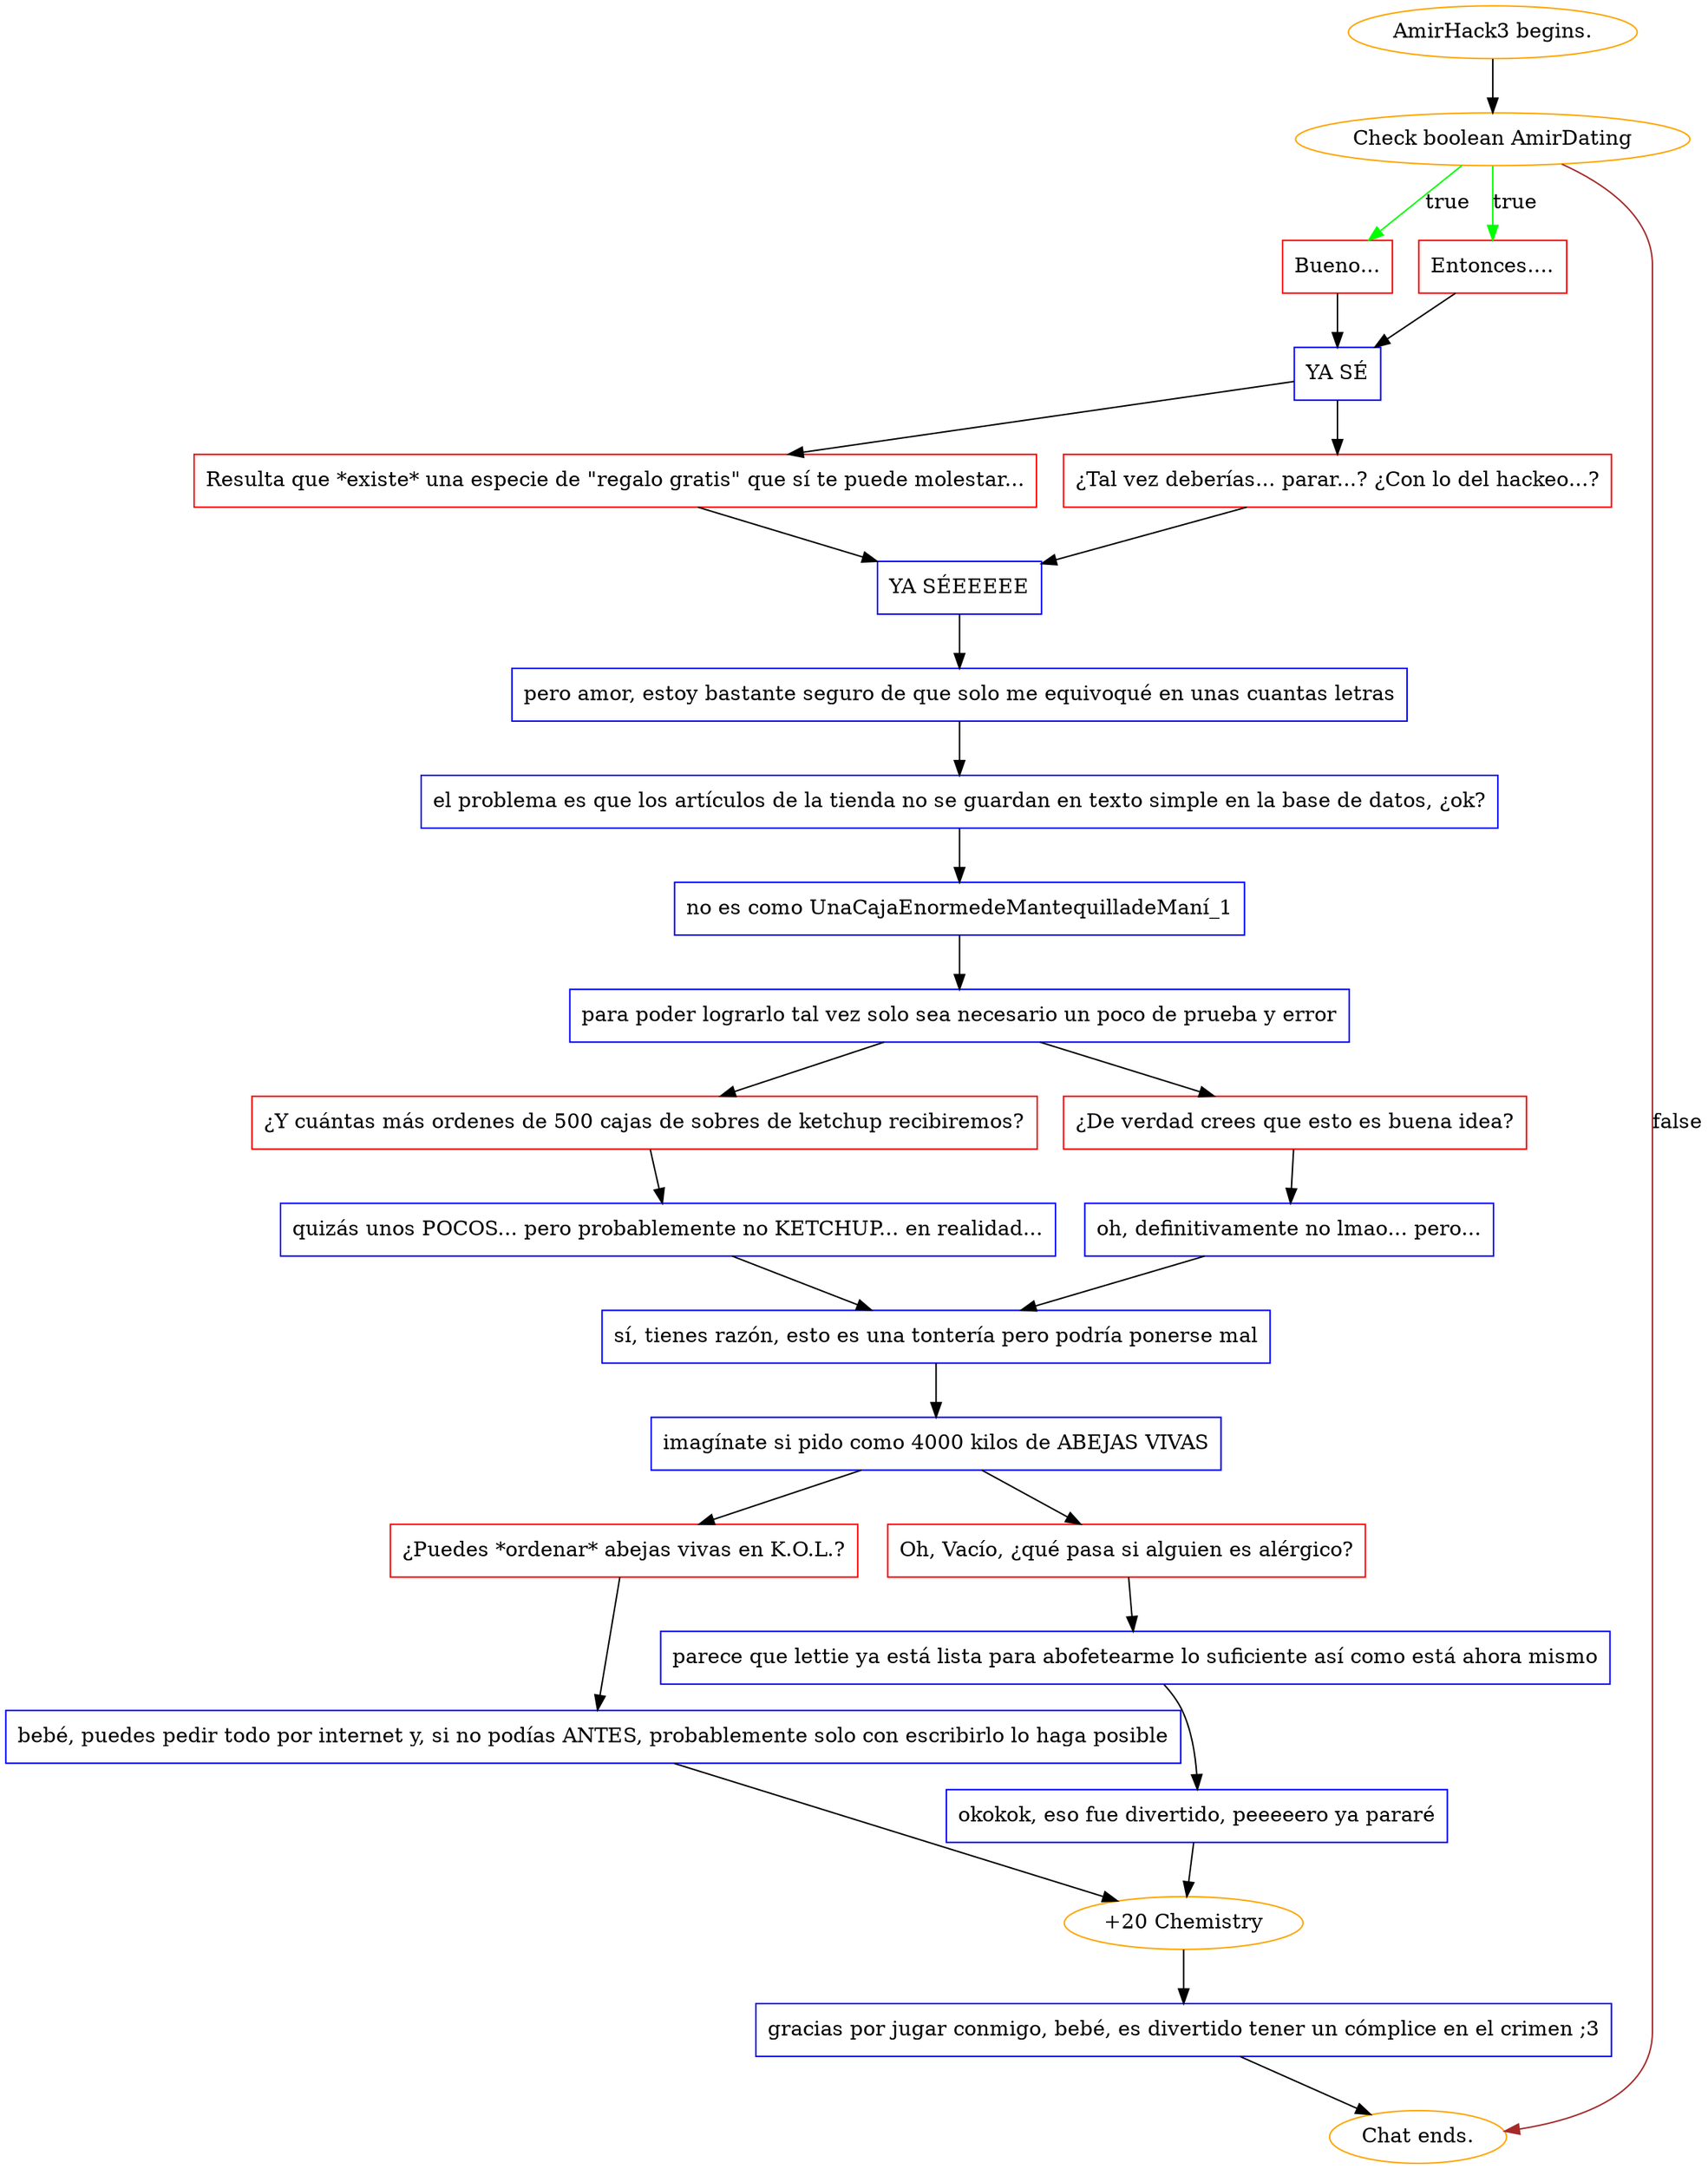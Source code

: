 digraph {
	"AmirHack3 begins." [color=orange];
		"AmirHack3 begins." -> j3626745351;
	j3626745351 [label="Check boolean AmirDating",color=orange];
		j3626745351 -> j479914113 [label=true,color=green];
		j3626745351 -> j3735902376 [label=true,color=green];
		j3626745351 -> "Chat ends." [label=false,color=brown];
	j479914113 [label="Bueno...",shape=box,color=red];
		j479914113 -> j1517851245;
	j3735902376 [label="Entonces....",shape=box,color=red];
		j3735902376 -> j1517851245;
	"Chat ends." [color=orange];
	j1517851245 [label="YA SÉ",shape=box,color=blue];
		j1517851245 -> j2941590841;
		j1517851245 -> j2984880255;
	j2941590841 [label="Resulta que *existe* una especie de \"regalo gratis\" que sí te puede molestar...",shape=box,color=red];
		j2941590841 -> j2392773919;
	j2984880255 [label="¿Tal vez deberías... parar...? ¿Con lo del hackeo...?",shape=box,color=red];
		j2984880255 -> j2392773919;
	j2392773919 [label="YA SÉEEEEE",shape=box,color=blue];
		j2392773919 -> j3021711030;
	j3021711030 [label="pero amor, estoy bastante seguro de que solo me equivoqué en unas cuantas letras",shape=box,color=blue];
		j3021711030 -> j571503485;
	j571503485 [label="el problema es que los artículos de la tienda no se guardan en texto simple en la base de datos, ¿ok?",shape=box,color=blue];
		j571503485 -> j2080551777;
	j2080551777 [label="no es como UnaCajaEnormedeMantequilladeManí_1",shape=box,color=blue];
		j2080551777 -> j4057694630;
	j4057694630 [label="para poder lograrlo tal vez solo sea necesario un poco de prueba y error",shape=box,color=blue];
		j4057694630 -> j3860840429;
		j4057694630 -> j2853424871;
	j3860840429 [label="¿Y cuántas más ordenes de 500 cajas de sobres de ketchup recibiremos?",shape=box,color=red];
		j3860840429 -> j2612459677;
	j2853424871 [label="¿De verdad crees que esto es buena idea?",shape=box,color=red];
		j2853424871 -> j2733983533;
	j2612459677 [label="quizás unos POCOS... pero probablemente no KETCHUP... en realidad...",shape=box,color=blue];
		j2612459677 -> j1843924883;
	j2733983533 [label="oh, definitivamente no lmao... pero...",shape=box,color=blue];
		j2733983533 -> j1843924883;
	j1843924883 [label="sí, tienes razón, esto es una tontería pero podría ponerse mal",shape=box,color=blue];
		j1843924883 -> j435129790;
	j435129790 [label="imagínate si pido como 4000 kilos de ABEJAS VIVAS",shape=box,color=blue];
		j435129790 -> j1832242810;
		j435129790 -> j1506286523;
	j1832242810 [label="¿Puedes *ordenar* abejas vivas en K.O.L.?",shape=box,color=red];
		j1832242810 -> j970901332;
	j1506286523 [label="Oh, Vacío, ¿qué pasa si alguien es alérgico?",shape=box,color=red];
		j1506286523 -> j283466489;
	j970901332 [label="bebé, puedes pedir todo por internet y, si no podías ANTES, probablemente solo con escribirlo lo haga posible",shape=box,color=blue];
		j970901332 -> j1803088564;
	j283466489 [label="parece que lettie ya está lista para abofetearme lo suficiente así como está ahora mismo",shape=box,color=blue];
		j283466489 -> j3652573673;
	j1803088564 [label="+20 Chemistry",color=orange];
		j1803088564 -> j2460879975;
	j3652573673 [label="okokok, eso fue divertido, peeeeero ya pararé",shape=box,color=blue];
		j3652573673 -> j1803088564;
	j2460879975 [label="gracias por jugar conmigo, bebé, es divertido tener un cómplice en el crimen ;3",shape=box,color=blue];
		j2460879975 -> "Chat ends.";
}